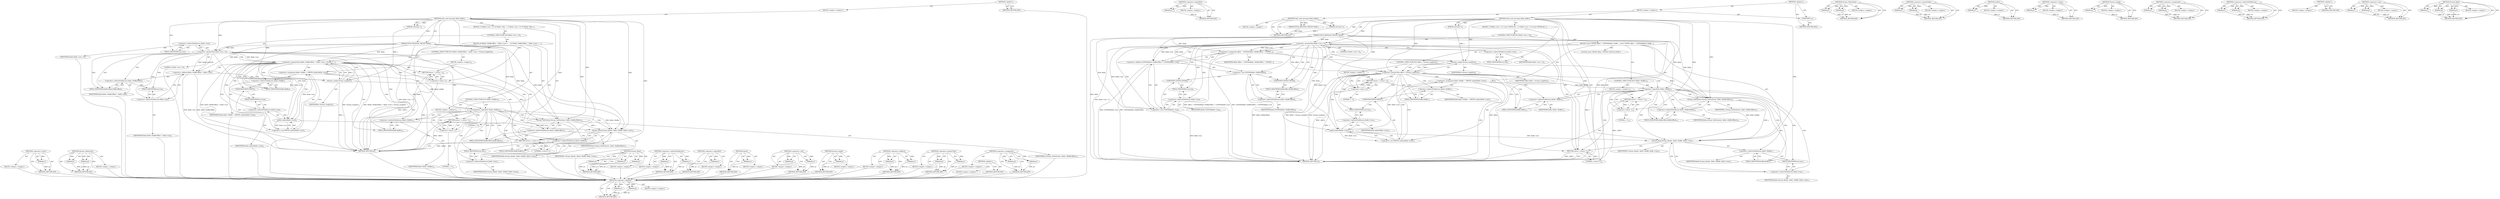 digraph "Stream_Read" {
vulnerable_108 [label=<(METHOD,&lt;operator&gt;.minus)>];
vulnerable_109 [label=<(PARAM,p1)>];
vulnerable_110 [label=<(BLOCK,&lt;empty&gt;,&lt;empty&gt;)>];
vulnerable_111 [label=<(METHOD_RETURN,ANY)>];
vulnerable_130 [label=<(METHOD,Stream_SetPosition)>];
vulnerable_131 [label=<(PARAM,p1)>];
vulnerable_132 [label=<(PARAM,p2)>];
vulnerable_133 [label=<(BLOCK,&lt;empty&gt;,&lt;empty&gt;)>];
vulnerable_134 [label=<(METHOD_RETURN,ANY)>];
vulnerable_6 [label=<(METHOD,&lt;global&gt;)<SUB>1</SUB>>];
vulnerable_7 [label=<(BLOCK,&lt;empty&gt;,&lt;empty&gt;)<SUB>1</SUB>>];
vulnerable_8 [label=<(METHOD,ntlm_read_message_fields_buffer)<SUB>1</SUB>>];
vulnerable_9 [label=<(PARAM,wStream* s)<SUB>1</SUB>>];
vulnerable_10 [label=<(PARAM,NTLM_MESSAGE_FIELDS* fields)<SUB>1</SUB>>];
vulnerable_11 [label=<(BLOCK,{
 	if (fields-&gt;Len &gt; 0)
 	{
		if ((fields-&gt;Buf...,{
 	if (fields-&gt;Len &gt; 0)
 	{
		if ((fields-&gt;Buf...)<SUB>2</SUB>>];
vulnerable_12 [label=<(CONTROL_STRUCTURE,IF,if (fields-&gt;Len &gt; 0))<SUB>3</SUB>>];
vulnerable_13 [label=<(&lt;operator&gt;.greaterThan,fields-&gt;Len &gt; 0)<SUB>3</SUB>>];
vulnerable_14 [label=<(&lt;operator&gt;.indirectFieldAccess,fields-&gt;Len)<SUB>3</SUB>>];
vulnerable_15 [label=<(IDENTIFIER,fields,fields-&gt;Len &gt; 0)<SUB>3</SUB>>];
vulnerable_16 [label=<(FIELD_IDENTIFIER,Len,Len)<SUB>3</SUB>>];
vulnerable_17 [label=<(LITERAL,0,fields-&gt;Len &gt; 0)<SUB>3</SUB>>];
vulnerable_18 [label=<(BLOCK,{
		if ((fields-&gt;BufferOffset + fields-&gt;Len) &gt; ...,{
		if ((fields-&gt;BufferOffset + fields-&gt;Len) &gt; ...)<SUB>4</SUB>>];
vulnerable_19 [label=<(CONTROL_STRUCTURE,IF,if ((fields-&gt;BufferOffset + fields-&gt;Len) &gt; Stream_Length(s)))<SUB>5</SUB>>];
vulnerable_20 [label=<(&lt;operator&gt;.greaterThan,(fields-&gt;BufferOffset + fields-&gt;Len) &gt; Stream_L...)<SUB>5</SUB>>];
vulnerable_21 [label=<(&lt;operator&gt;.addition,fields-&gt;BufferOffset + fields-&gt;Len)<SUB>5</SUB>>];
vulnerable_22 [label=<(&lt;operator&gt;.indirectFieldAccess,fields-&gt;BufferOffset)<SUB>5</SUB>>];
vulnerable_23 [label=<(IDENTIFIER,fields,fields-&gt;BufferOffset + fields-&gt;Len)<SUB>5</SUB>>];
vulnerable_24 [label=<(FIELD_IDENTIFIER,BufferOffset,BufferOffset)<SUB>5</SUB>>];
vulnerable_25 [label=<(&lt;operator&gt;.indirectFieldAccess,fields-&gt;Len)<SUB>5</SUB>>];
vulnerable_26 [label=<(IDENTIFIER,fields,fields-&gt;BufferOffset + fields-&gt;Len)<SUB>5</SUB>>];
vulnerable_27 [label=<(FIELD_IDENTIFIER,Len,Len)<SUB>5</SUB>>];
vulnerable_28 [label=<(Stream_Length,Stream_Length(s))<SUB>5</SUB>>];
vulnerable_29 [label=<(IDENTIFIER,s,Stream_Length(s))<SUB>5</SUB>>];
vulnerable_30 [label=<(BLOCK,&lt;empty&gt;,&lt;empty&gt;)<SUB>6</SUB>>];
vulnerable_31 [label=<(RETURN,return -1;,return -1;)<SUB>6</SUB>>];
vulnerable_32 [label=<(&lt;operator&gt;.minus,-1)<SUB>6</SUB>>];
vulnerable_33 [label=<(LITERAL,1,-1)<SUB>6</SUB>>];
vulnerable_34 [label=<(&lt;operator&gt;.assignment,fields-&gt;Buffer = (PBYTE) malloc(fields-&gt;Len))<SUB>8</SUB>>];
vulnerable_35 [label=<(&lt;operator&gt;.indirectFieldAccess,fields-&gt;Buffer)<SUB>8</SUB>>];
vulnerable_36 [label=<(IDENTIFIER,fields,fields-&gt;Buffer = (PBYTE) malloc(fields-&gt;Len))<SUB>8</SUB>>];
vulnerable_37 [label=<(FIELD_IDENTIFIER,Buffer,Buffer)<SUB>8</SUB>>];
vulnerable_38 [label=<(&lt;operator&gt;.cast,(PBYTE) malloc(fields-&gt;Len))<SUB>8</SUB>>];
vulnerable_39 [label=<(UNKNOWN,PBYTE,PBYTE)<SUB>8</SUB>>];
vulnerable_40 [label=<(malloc,malloc(fields-&gt;Len))<SUB>8</SUB>>];
vulnerable_41 [label=<(&lt;operator&gt;.indirectFieldAccess,fields-&gt;Len)<SUB>8</SUB>>];
vulnerable_42 [label=<(IDENTIFIER,fields,malloc(fields-&gt;Len))<SUB>8</SUB>>];
vulnerable_43 [label=<(FIELD_IDENTIFIER,Len,Len)<SUB>8</SUB>>];
vulnerable_44 [label=<(CONTROL_STRUCTURE,IF,if (!fields-&gt;Buffer))<SUB>10</SUB>>];
vulnerable_45 [label=<(&lt;operator&gt;.logicalNot,!fields-&gt;Buffer)<SUB>10</SUB>>];
vulnerable_46 [label=<(&lt;operator&gt;.indirectFieldAccess,fields-&gt;Buffer)<SUB>10</SUB>>];
vulnerable_47 [label=<(IDENTIFIER,fields,!fields-&gt;Buffer)<SUB>10</SUB>>];
vulnerable_48 [label=<(FIELD_IDENTIFIER,Buffer,Buffer)<SUB>10</SUB>>];
vulnerable_49 [label=<(BLOCK,&lt;empty&gt;,&lt;empty&gt;)<SUB>11</SUB>>];
vulnerable_50 [label=<(RETURN,return -1;,return -1;)<SUB>11</SUB>>];
vulnerable_51 [label=<(&lt;operator&gt;.minus,-1)<SUB>11</SUB>>];
vulnerable_52 [label=<(LITERAL,1,-1)<SUB>11</SUB>>];
vulnerable_53 [label=<(Stream_SetPosition,Stream_SetPosition(s, fields-&gt;BufferOffset))<SUB>13</SUB>>];
vulnerable_54 [label=<(IDENTIFIER,s,Stream_SetPosition(s, fields-&gt;BufferOffset))<SUB>13</SUB>>];
vulnerable_55 [label=<(&lt;operator&gt;.indirectFieldAccess,fields-&gt;BufferOffset)<SUB>13</SUB>>];
vulnerable_56 [label=<(IDENTIFIER,fields,Stream_SetPosition(s, fields-&gt;BufferOffset))<SUB>13</SUB>>];
vulnerable_57 [label=<(FIELD_IDENTIFIER,BufferOffset,BufferOffset)<SUB>13</SUB>>];
vulnerable_58 [label=<(Stream_Read,Stream_Read(s, fields-&gt;Buffer, fields-&gt;Len))<SUB>14</SUB>>];
vulnerable_59 [label=<(IDENTIFIER,s,Stream_Read(s, fields-&gt;Buffer, fields-&gt;Len))<SUB>14</SUB>>];
vulnerable_60 [label=<(&lt;operator&gt;.indirectFieldAccess,fields-&gt;Buffer)<SUB>14</SUB>>];
vulnerable_61 [label=<(IDENTIFIER,fields,Stream_Read(s, fields-&gt;Buffer, fields-&gt;Len))<SUB>14</SUB>>];
vulnerable_62 [label=<(FIELD_IDENTIFIER,Buffer,Buffer)<SUB>14</SUB>>];
vulnerable_63 [label=<(&lt;operator&gt;.indirectFieldAccess,fields-&gt;Len)<SUB>14</SUB>>];
vulnerable_64 [label=<(IDENTIFIER,fields,Stream_Read(s, fields-&gt;Buffer, fields-&gt;Len))<SUB>14</SUB>>];
vulnerable_65 [label=<(FIELD_IDENTIFIER,Len,Len)<SUB>14</SUB>>];
vulnerable_66 [label=<(RETURN,return 1;,return 1;)<SUB>17</SUB>>];
vulnerable_67 [label=<(LITERAL,1,return 1;)<SUB>17</SUB>>];
vulnerable_68 [label=<(METHOD_RETURN,int)<SUB>1</SUB>>];
vulnerable_70 [label=<(METHOD_RETURN,ANY)<SUB>1</SUB>>];
vulnerable_135 [label=<(METHOD,Stream_Read)>];
vulnerable_136 [label=<(PARAM,p1)>];
vulnerable_137 [label=<(PARAM,p2)>];
vulnerable_138 [label=<(PARAM,p3)>];
vulnerable_139 [label=<(BLOCK,&lt;empty&gt;,&lt;empty&gt;)>];
vulnerable_140 [label=<(METHOD_RETURN,ANY)>];
vulnerable_94 [label=<(METHOD,&lt;operator&gt;.indirectFieldAccess)>];
vulnerable_95 [label=<(PARAM,p1)>];
vulnerable_96 [label=<(PARAM,p2)>];
vulnerable_97 [label=<(BLOCK,&lt;empty&gt;,&lt;empty&gt;)>];
vulnerable_98 [label=<(METHOD_RETURN,ANY)>];
vulnerable_126 [label=<(METHOD,&lt;operator&gt;.logicalNot)>];
vulnerable_127 [label=<(PARAM,p1)>];
vulnerable_128 [label=<(BLOCK,&lt;empty&gt;,&lt;empty&gt;)>];
vulnerable_129 [label=<(METHOD_RETURN,ANY)>];
vulnerable_122 [label=<(METHOD,malloc)>];
vulnerable_123 [label=<(PARAM,p1)>];
vulnerable_124 [label=<(BLOCK,&lt;empty&gt;,&lt;empty&gt;)>];
vulnerable_125 [label=<(METHOD_RETURN,ANY)>];
vulnerable_117 [label=<(METHOD,&lt;operator&gt;.cast)>];
vulnerable_118 [label=<(PARAM,p1)>];
vulnerable_119 [label=<(PARAM,p2)>];
vulnerable_120 [label=<(BLOCK,&lt;empty&gt;,&lt;empty&gt;)>];
vulnerable_121 [label=<(METHOD_RETURN,ANY)>];
vulnerable_104 [label=<(METHOD,Stream_Length)>];
vulnerable_105 [label=<(PARAM,p1)>];
vulnerable_106 [label=<(BLOCK,&lt;empty&gt;,&lt;empty&gt;)>];
vulnerable_107 [label=<(METHOD_RETURN,ANY)>];
vulnerable_99 [label=<(METHOD,&lt;operator&gt;.addition)>];
vulnerable_100 [label=<(PARAM,p1)>];
vulnerable_101 [label=<(PARAM,p2)>];
vulnerable_102 [label=<(BLOCK,&lt;empty&gt;,&lt;empty&gt;)>];
vulnerable_103 [label=<(METHOD_RETURN,ANY)>];
vulnerable_89 [label=<(METHOD,&lt;operator&gt;.greaterThan)>];
vulnerable_90 [label=<(PARAM,p1)>];
vulnerable_91 [label=<(PARAM,p2)>];
vulnerable_92 [label=<(BLOCK,&lt;empty&gt;,&lt;empty&gt;)>];
vulnerable_93 [label=<(METHOD_RETURN,ANY)>];
vulnerable_83 [label=<(METHOD,&lt;global&gt;)<SUB>1</SUB>>];
vulnerable_84 [label=<(BLOCK,&lt;empty&gt;,&lt;empty&gt;)>];
vulnerable_85 [label=<(METHOD_RETURN,ANY)>];
vulnerable_112 [label=<(METHOD,&lt;operator&gt;.assignment)>];
vulnerable_113 [label=<(PARAM,p1)>];
vulnerable_114 [label=<(PARAM,p2)>];
vulnerable_115 [label=<(BLOCK,&lt;empty&gt;,&lt;empty&gt;)>];
vulnerable_116 [label=<(METHOD_RETURN,ANY)>];
fixed_121 [label=<(METHOD,&lt;operator&gt;.addition)>];
fixed_122 [label=<(PARAM,p1)>];
fixed_123 [label=<(PARAM,p2)>];
fixed_124 [label=<(BLOCK,&lt;empty&gt;,&lt;empty&gt;)>];
fixed_125 [label=<(METHOD_RETURN,ANY)>];
fixed_143 [label=<(METHOD,&lt;operator&gt;.logicalNot)>];
fixed_144 [label=<(PARAM,p1)>];
fixed_145 [label=<(BLOCK,&lt;empty&gt;,&lt;empty&gt;)>];
fixed_146 [label=<(METHOD_RETURN,ANY)>];
fixed_6 [label=<(METHOD,&lt;global&gt;)<SUB>1</SUB>>];
fixed_7 [label=<(BLOCK,&lt;empty&gt;,&lt;empty&gt;)<SUB>1</SUB>>];
fixed_8 [label=<(METHOD,ntlm_read_message_fields_buffer)<SUB>1</SUB>>];
fixed_9 [label=<(PARAM,wStream* s)<SUB>1</SUB>>];
fixed_10 [label=<(PARAM,NTLM_MESSAGE_FIELDS* fields)<SUB>1</SUB>>];
fixed_11 [label=<(BLOCK,&lt;empty&gt;,&lt;empty&gt;)>];
fixed_12 [label=<(METHOD_RETURN,int)<SUB>1</SUB>>];
fixed_14 [label=<(UNKNOWN,),))<SUB>1</SUB>>];
fixed_15 [label=<(METHOD,ntlm_read_message_fields_buffer)<SUB>2</SUB>>];
fixed_16 [label=<(PARAM,wStream* s)<SUB>2</SUB>>];
fixed_17 [label=<(PARAM,NTLM_MESSAGE_FIELDS* fields)<SUB>2</SUB>>];
fixed_18 [label=<(BLOCK,{
 	if (fields-&gt;Len &gt; 0)
 	{
		const UINT64 off...,{
 	if (fields-&gt;Len &gt; 0)
 	{
		const UINT64 off...)<SUB>3</SUB>>];
fixed_19 [label=<(CONTROL_STRUCTURE,IF,if (fields-&gt;Len &gt; 0))<SUB>4</SUB>>];
fixed_20 [label=<(&lt;operator&gt;.greaterThan,fields-&gt;Len &gt; 0)<SUB>4</SUB>>];
fixed_21 [label=<(&lt;operator&gt;.indirectFieldAccess,fields-&gt;Len)<SUB>4</SUB>>];
fixed_22 [label=<(IDENTIFIER,fields,fields-&gt;Len &gt; 0)<SUB>4</SUB>>];
fixed_23 [label=<(FIELD_IDENTIFIER,Len,Len)<SUB>4</SUB>>];
fixed_24 [label=<(LITERAL,0,fields-&gt;Len &gt; 0)<SUB>4</SUB>>];
fixed_25 [label=<(BLOCK,{
		const UINT64 offset = (UINT64)fields-&gt;Buffe...,{
		const UINT64 offset = (UINT64)fields-&gt;Buffe...)<SUB>5</SUB>>];
fixed_26 [label="<(LOCAL,const UINT64 offset: UINT64)<SUB>6</SUB>>"];
fixed_27 [label=<(&lt;operator&gt;.assignment,offset = (UINT64)fields-&gt;BufferOffset + (UINT64...)<SUB>6</SUB>>];
fixed_28 [label=<(IDENTIFIER,offset,offset = (UINT64)fields-&gt;BufferOffset + (UINT64...)<SUB>6</SUB>>];
fixed_29 [label=<(&lt;operator&gt;.addition,(UINT64)fields-&gt;BufferOffset + (UINT64)fields-&gt;Len)<SUB>6</SUB>>];
fixed_30 [label=<(&lt;operator&gt;.cast,(UINT64)fields-&gt;BufferOffset)<SUB>6</SUB>>];
fixed_31 [label=<(UNKNOWN,UINT64,UINT64)<SUB>6</SUB>>];
fixed_32 [label=<(&lt;operator&gt;.indirectFieldAccess,fields-&gt;BufferOffset)<SUB>6</SUB>>];
fixed_33 [label=<(IDENTIFIER,fields,(UINT64)fields-&gt;BufferOffset)<SUB>6</SUB>>];
fixed_34 [label=<(FIELD_IDENTIFIER,BufferOffset,BufferOffset)<SUB>6</SUB>>];
fixed_35 [label=<(&lt;operator&gt;.cast,(UINT64)fields-&gt;Len)<SUB>6</SUB>>];
fixed_36 [label=<(UNKNOWN,UINT64,UINT64)<SUB>6</SUB>>];
fixed_37 [label=<(&lt;operator&gt;.indirectFieldAccess,fields-&gt;Len)<SUB>6</SUB>>];
fixed_38 [label=<(IDENTIFIER,fields,(UINT64)fields-&gt;Len)<SUB>6</SUB>>];
fixed_39 [label=<(FIELD_IDENTIFIER,Len,Len)<SUB>6</SUB>>];
fixed_40 [label=<(CONTROL_STRUCTURE,IF,if (offset &gt; Stream_Length(s)))<SUB>8</SUB>>];
fixed_41 [label=<(&lt;operator&gt;.greaterThan,offset &gt; Stream_Length(s))<SUB>8</SUB>>];
fixed_42 [label=<(IDENTIFIER,offset,offset &gt; Stream_Length(s))<SUB>8</SUB>>];
fixed_43 [label=<(Stream_Length,Stream_Length(s))<SUB>8</SUB>>];
fixed_44 [label=<(IDENTIFIER,s,Stream_Length(s))<SUB>8</SUB>>];
fixed_45 [label=<(BLOCK,&lt;empty&gt;,&lt;empty&gt;)<SUB>9</SUB>>];
fixed_46 [label=<(RETURN,return -1;,return -1;)<SUB>9</SUB>>];
fixed_47 [label=<(&lt;operator&gt;.minus,-1)<SUB>9</SUB>>];
fixed_48 [label=<(LITERAL,1,-1)<SUB>9</SUB>>];
fixed_49 [label=<(&lt;operator&gt;.assignment,fields-&gt;Buffer = (PBYTE) malloc(fields-&gt;Len))<SUB>11</SUB>>];
fixed_50 [label=<(&lt;operator&gt;.indirectFieldAccess,fields-&gt;Buffer)<SUB>11</SUB>>];
fixed_51 [label=<(IDENTIFIER,fields,fields-&gt;Buffer = (PBYTE) malloc(fields-&gt;Len))<SUB>11</SUB>>];
fixed_52 [label=<(FIELD_IDENTIFIER,Buffer,Buffer)<SUB>11</SUB>>];
fixed_53 [label=<(&lt;operator&gt;.cast,(PBYTE) malloc(fields-&gt;Len))<SUB>11</SUB>>];
fixed_54 [label=<(UNKNOWN,PBYTE,PBYTE)<SUB>11</SUB>>];
fixed_55 [label=<(malloc,malloc(fields-&gt;Len))<SUB>11</SUB>>];
fixed_56 [label=<(&lt;operator&gt;.indirectFieldAccess,fields-&gt;Len)<SUB>11</SUB>>];
fixed_57 [label=<(IDENTIFIER,fields,malloc(fields-&gt;Len))<SUB>11</SUB>>];
fixed_58 [label=<(FIELD_IDENTIFIER,Len,Len)<SUB>11</SUB>>];
fixed_59 [label=<(CONTROL_STRUCTURE,IF,if (!fields-&gt;Buffer))<SUB>13</SUB>>];
fixed_60 [label=<(&lt;operator&gt;.logicalNot,!fields-&gt;Buffer)<SUB>13</SUB>>];
fixed_61 [label=<(&lt;operator&gt;.indirectFieldAccess,fields-&gt;Buffer)<SUB>13</SUB>>];
fixed_62 [label=<(IDENTIFIER,fields,!fields-&gt;Buffer)<SUB>13</SUB>>];
fixed_63 [label=<(FIELD_IDENTIFIER,Buffer,Buffer)<SUB>13</SUB>>];
fixed_64 [label=<(BLOCK,&lt;empty&gt;,&lt;empty&gt;)<SUB>14</SUB>>];
fixed_65 [label=<(RETURN,return -1;,return -1;)<SUB>14</SUB>>];
fixed_66 [label=<(&lt;operator&gt;.minus,-1)<SUB>14</SUB>>];
fixed_67 [label=<(LITERAL,1,-1)<SUB>14</SUB>>];
fixed_68 [label=<(Stream_SetPosition,Stream_SetPosition(s, fields-&gt;BufferOffset))<SUB>16</SUB>>];
fixed_69 [label=<(IDENTIFIER,s,Stream_SetPosition(s, fields-&gt;BufferOffset))<SUB>16</SUB>>];
fixed_70 [label=<(&lt;operator&gt;.indirectFieldAccess,fields-&gt;BufferOffset)<SUB>16</SUB>>];
fixed_71 [label=<(IDENTIFIER,fields,Stream_SetPosition(s, fields-&gt;BufferOffset))<SUB>16</SUB>>];
fixed_72 [label=<(FIELD_IDENTIFIER,BufferOffset,BufferOffset)<SUB>16</SUB>>];
fixed_73 [label=<(Stream_Read,Stream_Read(s, fields-&gt;Buffer, fields-&gt;Len))<SUB>17</SUB>>];
fixed_74 [label=<(IDENTIFIER,s,Stream_Read(s, fields-&gt;Buffer, fields-&gt;Len))<SUB>17</SUB>>];
fixed_75 [label=<(&lt;operator&gt;.indirectFieldAccess,fields-&gt;Buffer)<SUB>17</SUB>>];
fixed_76 [label=<(IDENTIFIER,fields,Stream_Read(s, fields-&gt;Buffer, fields-&gt;Len))<SUB>17</SUB>>];
fixed_77 [label=<(FIELD_IDENTIFIER,Buffer,Buffer)<SUB>17</SUB>>];
fixed_78 [label=<(&lt;operator&gt;.indirectFieldAccess,fields-&gt;Len)<SUB>17</SUB>>];
fixed_79 [label=<(IDENTIFIER,fields,Stream_Read(s, fields-&gt;Buffer, fields-&gt;Len))<SUB>17</SUB>>];
fixed_80 [label=<(FIELD_IDENTIFIER,Len,Len)<SUB>17</SUB>>];
fixed_81 [label=<(RETURN,return 1;,return 1;)<SUB>20</SUB>>];
fixed_82 [label=<(LITERAL,1,return 1;)<SUB>20</SUB>>];
fixed_83 [label=<(METHOD_RETURN,int)<SUB>2</SUB>>];
fixed_85 [label=<(METHOD_RETURN,ANY)<SUB>1</SUB>>];
fixed_147 [label=<(METHOD,Stream_SetPosition)>];
fixed_148 [label=<(PARAM,p1)>];
fixed_149 [label=<(PARAM,p2)>];
fixed_150 [label=<(BLOCK,&lt;empty&gt;,&lt;empty&gt;)>];
fixed_151 [label=<(METHOD_RETURN,ANY)>];
fixed_106 [label=<(METHOD,&lt;operator&gt;.greaterThan)>];
fixed_107 [label=<(PARAM,p1)>];
fixed_108 [label=<(PARAM,p2)>];
fixed_109 [label=<(BLOCK,&lt;empty&gt;,&lt;empty&gt;)>];
fixed_110 [label=<(METHOD_RETURN,ANY)>];
fixed_139 [label=<(METHOD,malloc)>];
fixed_140 [label=<(PARAM,p1)>];
fixed_141 [label=<(BLOCK,&lt;empty&gt;,&lt;empty&gt;)>];
fixed_142 [label=<(METHOD_RETURN,ANY)>];
fixed_135 [label=<(METHOD,&lt;operator&gt;.minus)>];
fixed_136 [label=<(PARAM,p1)>];
fixed_137 [label=<(BLOCK,&lt;empty&gt;,&lt;empty&gt;)>];
fixed_138 [label=<(METHOD_RETURN,ANY)>];
fixed_131 [label=<(METHOD,Stream_Length)>];
fixed_132 [label=<(PARAM,p1)>];
fixed_133 [label=<(BLOCK,&lt;empty&gt;,&lt;empty&gt;)>];
fixed_134 [label=<(METHOD_RETURN,ANY)>];
fixed_116 [label=<(METHOD,&lt;operator&gt;.assignment)>];
fixed_117 [label=<(PARAM,p1)>];
fixed_118 [label=<(PARAM,p2)>];
fixed_119 [label=<(BLOCK,&lt;empty&gt;,&lt;empty&gt;)>];
fixed_120 [label=<(METHOD_RETURN,ANY)>];
fixed_111 [label=<(METHOD,&lt;operator&gt;.indirectFieldAccess)>];
fixed_112 [label=<(PARAM,p1)>];
fixed_113 [label=<(PARAM,p2)>];
fixed_114 [label=<(BLOCK,&lt;empty&gt;,&lt;empty&gt;)>];
fixed_115 [label=<(METHOD_RETURN,ANY)>];
fixed_100 [label=<(METHOD,&lt;global&gt;)<SUB>1</SUB>>];
fixed_101 [label=<(BLOCK,&lt;empty&gt;,&lt;empty&gt;)>];
fixed_102 [label=<(METHOD_RETURN,ANY)>];
fixed_126 [label=<(METHOD,&lt;operator&gt;.cast)>];
fixed_127 [label=<(PARAM,p1)>];
fixed_128 [label=<(PARAM,p2)>];
fixed_129 [label=<(BLOCK,&lt;empty&gt;,&lt;empty&gt;)>];
fixed_130 [label=<(METHOD_RETURN,ANY)>];
fixed_152 [label=<(METHOD,Stream_Read)>];
fixed_153 [label=<(PARAM,p1)>];
fixed_154 [label=<(PARAM,p2)>];
fixed_155 [label=<(PARAM,p3)>];
fixed_156 [label=<(BLOCK,&lt;empty&gt;,&lt;empty&gt;)>];
fixed_157 [label=<(METHOD_RETURN,ANY)>];
vulnerable_108 -> vulnerable_109  [key=0, label="AST: "];
vulnerable_108 -> vulnerable_109  [key=1, label="DDG: "];
vulnerable_108 -> vulnerable_110  [key=0, label="AST: "];
vulnerable_108 -> vulnerable_111  [key=0, label="AST: "];
vulnerable_108 -> vulnerable_111  [key=1, label="CFG: "];
vulnerable_109 -> vulnerable_111  [key=0, label="DDG: p1"];
vulnerable_110 -> fixed_121  [key=0];
vulnerable_111 -> fixed_121  [key=0];
vulnerable_130 -> vulnerable_131  [key=0, label="AST: "];
vulnerable_130 -> vulnerable_131  [key=1, label="DDG: "];
vulnerable_130 -> vulnerable_133  [key=0, label="AST: "];
vulnerable_130 -> vulnerable_132  [key=0, label="AST: "];
vulnerable_130 -> vulnerable_132  [key=1, label="DDG: "];
vulnerable_130 -> vulnerable_134  [key=0, label="AST: "];
vulnerable_130 -> vulnerable_134  [key=1, label="CFG: "];
vulnerable_131 -> vulnerable_134  [key=0, label="DDG: p1"];
vulnerable_132 -> vulnerable_134  [key=0, label="DDG: p2"];
vulnerable_133 -> fixed_121  [key=0];
vulnerable_134 -> fixed_121  [key=0];
vulnerable_6 -> vulnerable_7  [key=0, label="AST: "];
vulnerable_6 -> vulnerable_70  [key=0, label="AST: "];
vulnerable_6 -> vulnerable_70  [key=1, label="CFG: "];
vulnerable_7 -> vulnerable_8  [key=0, label="AST: "];
vulnerable_8 -> vulnerable_9  [key=0, label="AST: "];
vulnerable_8 -> vulnerable_9  [key=1, label="DDG: "];
vulnerable_8 -> vulnerable_10  [key=0, label="AST: "];
vulnerable_8 -> vulnerable_10  [key=1, label="DDG: "];
vulnerable_8 -> vulnerable_11  [key=0, label="AST: "];
vulnerable_8 -> vulnerable_68  [key=0, label="AST: "];
vulnerable_8 -> vulnerable_16  [key=0, label="CFG: "];
vulnerable_8 -> vulnerable_66  [key=0, label="DDG: "];
vulnerable_8 -> vulnerable_67  [key=0, label="DDG: "];
vulnerable_8 -> vulnerable_13  [key=0, label="DDG: "];
vulnerable_8 -> vulnerable_53  [key=0, label="DDG: "];
vulnerable_8 -> vulnerable_58  [key=0, label="DDG: "];
vulnerable_8 -> vulnerable_28  [key=0, label="DDG: "];
vulnerable_8 -> vulnerable_32  [key=0, label="DDG: "];
vulnerable_8 -> vulnerable_51  [key=0, label="DDG: "];
vulnerable_9 -> vulnerable_28  [key=0, label="DDG: s"];
vulnerable_10 -> vulnerable_68  [key=0, label="DDG: fields"];
vulnerable_10 -> vulnerable_13  [key=0, label="DDG: fields"];
vulnerable_10 -> vulnerable_53  [key=0, label="DDG: fields"];
vulnerable_10 -> vulnerable_58  [key=0, label="DDG: fields"];
vulnerable_10 -> vulnerable_20  [key=0, label="DDG: fields"];
vulnerable_10 -> vulnerable_45  [key=0, label="DDG: fields"];
vulnerable_10 -> vulnerable_21  [key=0, label="DDG: fields"];
vulnerable_10 -> vulnerable_40  [key=0, label="DDG: fields"];
vulnerable_11 -> vulnerable_12  [key=0, label="AST: "];
vulnerable_11 -> vulnerable_66  [key=0, label="AST: "];
vulnerable_12 -> vulnerable_13  [key=0, label="AST: "];
vulnerable_12 -> vulnerable_18  [key=0, label="AST: "];
vulnerable_13 -> vulnerable_14  [key=0, label="AST: "];
vulnerable_13 -> vulnerable_17  [key=0, label="AST: "];
vulnerable_13 -> vulnerable_24  [key=0, label="CFG: "];
vulnerable_13 -> vulnerable_24  [key=1, label="CDG: "];
vulnerable_13 -> vulnerable_66  [key=0, label="CFG: "];
vulnerable_13 -> vulnerable_66  [key=1, label="CDG: "];
vulnerable_13 -> vulnerable_68  [key=0, label="DDG: fields-&gt;Len &gt; 0"];
vulnerable_13 -> vulnerable_20  [key=0, label="DDG: fields-&gt;Len"];
vulnerable_13 -> vulnerable_20  [key=1, label="CDG: "];
vulnerable_13 -> vulnerable_21  [key=0, label="DDG: fields-&gt;Len"];
vulnerable_13 -> vulnerable_21  [key=1, label="CDG: "];
vulnerable_13 -> vulnerable_40  [key=0, label="DDG: fields-&gt;Len"];
vulnerable_13 -> vulnerable_28  [key=0, label="CDG: "];
vulnerable_13 -> vulnerable_25  [key=0, label="CDG: "];
vulnerable_13 -> vulnerable_22  [key=0, label="CDG: "];
vulnerable_13 -> vulnerable_27  [key=0, label="CDG: "];
vulnerable_14 -> vulnerable_15  [key=0, label="AST: "];
vulnerable_14 -> vulnerable_16  [key=0, label="AST: "];
vulnerable_14 -> vulnerable_13  [key=0, label="CFG: "];
vulnerable_15 -> fixed_121  [key=0];
vulnerable_16 -> vulnerable_14  [key=0, label="CFG: "];
vulnerable_17 -> fixed_121  [key=0];
vulnerable_18 -> vulnerable_19  [key=0, label="AST: "];
vulnerable_18 -> vulnerable_34  [key=0, label="AST: "];
vulnerable_18 -> vulnerable_44  [key=0, label="AST: "];
vulnerable_18 -> vulnerable_53  [key=0, label="AST: "];
vulnerable_18 -> vulnerable_58  [key=0, label="AST: "];
vulnerable_19 -> vulnerable_20  [key=0, label="AST: "];
vulnerable_19 -> vulnerable_30  [key=0, label="AST: "];
vulnerable_20 -> vulnerable_21  [key=0, label="AST: "];
vulnerable_20 -> vulnerable_28  [key=0, label="AST: "];
vulnerable_20 -> vulnerable_32  [key=0, label="CFG: "];
vulnerable_20 -> vulnerable_32  [key=1, label="CDG: "];
vulnerable_20 -> vulnerable_37  [key=0, label="CFG: "];
vulnerable_20 -> vulnerable_37  [key=1, label="CDG: "];
vulnerable_20 -> vulnerable_68  [key=0, label="DDG: fields-&gt;BufferOffset + fields-&gt;Len"];
vulnerable_20 -> vulnerable_68  [key=1, label="DDG: Stream_Length(s)"];
vulnerable_20 -> vulnerable_68  [key=2, label="DDG: (fields-&gt;BufferOffset + fields-&gt;Len) &gt; Stream_Length(s)"];
vulnerable_20 -> vulnerable_34  [key=0, label="CDG: "];
vulnerable_20 -> vulnerable_48  [key=0, label="CDG: "];
vulnerable_20 -> vulnerable_46  [key=0, label="CDG: "];
vulnerable_20 -> vulnerable_38  [key=0, label="CDG: "];
vulnerable_20 -> vulnerable_41  [key=0, label="CDG: "];
vulnerable_20 -> vulnerable_45  [key=0, label="CDG: "];
vulnerable_20 -> vulnerable_40  [key=0, label="CDG: "];
vulnerable_20 -> vulnerable_35  [key=0, label="CDG: "];
vulnerable_20 -> vulnerable_39  [key=0, label="CDG: "];
vulnerable_20 -> vulnerable_31  [key=0, label="CDG: "];
vulnerable_20 -> vulnerable_43  [key=0, label="CDG: "];
vulnerable_21 -> vulnerable_22  [key=0, label="AST: "];
vulnerable_21 -> vulnerable_25  [key=0, label="AST: "];
vulnerable_21 -> vulnerable_28  [key=0, label="CFG: "];
vulnerable_21 -> vulnerable_68  [key=0, label="DDG: fields-&gt;BufferOffset"];
vulnerable_21 -> vulnerable_68  [key=1, label="DDG: fields-&gt;Len"];
vulnerable_22 -> vulnerable_23  [key=0, label="AST: "];
vulnerable_22 -> vulnerable_24  [key=0, label="AST: "];
vulnerable_22 -> vulnerable_27  [key=0, label="CFG: "];
vulnerable_23 -> fixed_121  [key=0];
vulnerable_24 -> vulnerable_22  [key=0, label="CFG: "];
vulnerable_25 -> vulnerable_26  [key=0, label="AST: "];
vulnerable_25 -> vulnerable_27  [key=0, label="AST: "];
vulnerable_25 -> vulnerable_21  [key=0, label="CFG: "];
vulnerable_26 -> fixed_121  [key=0];
vulnerable_27 -> vulnerable_25  [key=0, label="CFG: "];
vulnerable_28 -> vulnerable_29  [key=0, label="AST: "];
vulnerable_28 -> vulnerable_20  [key=0, label="CFG: "];
vulnerable_28 -> vulnerable_20  [key=1, label="DDG: s"];
vulnerable_28 -> vulnerable_68  [key=0, label="DDG: s"];
vulnerable_28 -> vulnerable_53  [key=0, label="DDG: s"];
vulnerable_29 -> fixed_121  [key=0];
vulnerable_30 -> vulnerable_31  [key=0, label="AST: "];
vulnerable_31 -> vulnerable_32  [key=0, label="AST: "];
vulnerable_31 -> vulnerable_68  [key=0, label="CFG: "];
vulnerable_31 -> vulnerable_68  [key=1, label="DDG: &lt;RET&gt;"];
vulnerable_32 -> vulnerable_33  [key=0, label="AST: "];
vulnerable_32 -> vulnerable_31  [key=0, label="CFG: "];
vulnerable_32 -> vulnerable_31  [key=1, label="DDG: -1"];
vulnerable_32 -> vulnerable_68  [key=0, label="DDG: -1"];
vulnerable_33 -> fixed_121  [key=0];
vulnerable_34 -> vulnerable_35  [key=0, label="AST: "];
vulnerable_34 -> vulnerable_38  [key=0, label="AST: "];
vulnerable_34 -> vulnerable_48  [key=0, label="CFG: "];
vulnerable_34 -> vulnerable_45  [key=0, label="DDG: fields-&gt;Buffer"];
vulnerable_35 -> vulnerable_36  [key=0, label="AST: "];
vulnerable_35 -> vulnerable_37  [key=0, label="AST: "];
vulnerable_35 -> vulnerable_39  [key=0, label="CFG: "];
vulnerable_36 -> fixed_121  [key=0];
vulnerable_37 -> vulnerable_35  [key=0, label="CFG: "];
vulnerable_38 -> vulnerable_39  [key=0, label="AST: "];
vulnerable_38 -> vulnerable_40  [key=0, label="AST: "];
vulnerable_38 -> vulnerable_34  [key=0, label="CFG: "];
vulnerable_39 -> vulnerable_43  [key=0, label="CFG: "];
vulnerable_40 -> vulnerable_41  [key=0, label="AST: "];
vulnerable_40 -> vulnerable_38  [key=0, label="CFG: "];
vulnerable_40 -> vulnerable_38  [key=1, label="DDG: fields-&gt;Len"];
vulnerable_40 -> vulnerable_34  [key=0, label="DDG: fields-&gt;Len"];
vulnerable_40 -> vulnerable_58  [key=0, label="DDG: fields-&gt;Len"];
vulnerable_41 -> vulnerable_42  [key=0, label="AST: "];
vulnerable_41 -> vulnerable_43  [key=0, label="AST: "];
vulnerable_41 -> vulnerable_40  [key=0, label="CFG: "];
vulnerable_42 -> fixed_121  [key=0];
vulnerable_43 -> vulnerable_41  [key=0, label="CFG: "];
vulnerable_44 -> vulnerable_45  [key=0, label="AST: "];
vulnerable_44 -> vulnerable_49  [key=0, label="AST: "];
vulnerable_45 -> vulnerable_46  [key=0, label="AST: "];
vulnerable_45 -> vulnerable_51  [key=0, label="CFG: "];
vulnerable_45 -> vulnerable_51  [key=1, label="CDG: "];
vulnerable_45 -> vulnerable_57  [key=0, label="CFG: "];
vulnerable_45 -> vulnerable_57  [key=1, label="CDG: "];
vulnerable_45 -> vulnerable_58  [key=0, label="DDG: fields-&gt;Buffer"];
vulnerable_45 -> vulnerable_58  [key=1, label="CDG: "];
vulnerable_45 -> vulnerable_60  [key=0, label="CDG: "];
vulnerable_45 -> vulnerable_66  [key=0, label="CDG: "];
vulnerable_45 -> vulnerable_53  [key=0, label="CDG: "];
vulnerable_45 -> vulnerable_63  [key=0, label="CDG: "];
vulnerable_45 -> vulnerable_65  [key=0, label="CDG: "];
vulnerable_45 -> vulnerable_50  [key=0, label="CDG: "];
vulnerable_45 -> vulnerable_55  [key=0, label="CDG: "];
vulnerable_45 -> vulnerable_62  [key=0, label="CDG: "];
vulnerable_46 -> vulnerable_47  [key=0, label="AST: "];
vulnerable_46 -> vulnerable_48  [key=0, label="AST: "];
vulnerable_46 -> vulnerable_45  [key=0, label="CFG: "];
vulnerable_47 -> fixed_121  [key=0];
vulnerable_48 -> vulnerable_46  [key=0, label="CFG: "];
vulnerable_49 -> vulnerable_50  [key=0, label="AST: "];
vulnerable_50 -> vulnerable_51  [key=0, label="AST: "];
vulnerable_50 -> vulnerable_68  [key=0, label="CFG: "];
vulnerable_50 -> vulnerable_68  [key=1, label="DDG: &lt;RET&gt;"];
vulnerable_51 -> vulnerable_52  [key=0, label="AST: "];
vulnerable_51 -> vulnerable_50  [key=0, label="CFG: "];
vulnerable_51 -> vulnerable_50  [key=1, label="DDG: -1"];
vulnerable_52 -> fixed_121  [key=0];
vulnerable_53 -> vulnerable_54  [key=0, label="AST: "];
vulnerable_53 -> vulnerable_55  [key=0, label="AST: "];
vulnerable_53 -> vulnerable_62  [key=0, label="CFG: "];
vulnerable_53 -> vulnerable_58  [key=0, label="DDG: s"];
vulnerable_54 -> fixed_121  [key=0];
vulnerable_55 -> vulnerable_56  [key=0, label="AST: "];
vulnerable_55 -> vulnerable_57  [key=0, label="AST: "];
vulnerable_55 -> vulnerable_53  [key=0, label="CFG: "];
vulnerable_56 -> fixed_121  [key=0];
vulnerable_57 -> vulnerable_55  [key=0, label="CFG: "];
vulnerable_58 -> vulnerable_59  [key=0, label="AST: "];
vulnerable_58 -> vulnerable_60  [key=0, label="AST: "];
vulnerable_58 -> vulnerable_63  [key=0, label="AST: "];
vulnerable_58 -> vulnerable_66  [key=0, label="CFG: "];
vulnerable_59 -> fixed_121  [key=0];
vulnerable_60 -> vulnerable_61  [key=0, label="AST: "];
vulnerable_60 -> vulnerable_62  [key=0, label="AST: "];
vulnerable_60 -> vulnerable_65  [key=0, label="CFG: "];
vulnerable_61 -> fixed_121  [key=0];
vulnerable_62 -> vulnerable_60  [key=0, label="CFG: "];
vulnerable_63 -> vulnerable_64  [key=0, label="AST: "];
vulnerable_63 -> vulnerable_65  [key=0, label="AST: "];
vulnerable_63 -> vulnerable_58  [key=0, label="CFG: "];
vulnerable_64 -> fixed_121  [key=0];
vulnerable_65 -> vulnerable_63  [key=0, label="CFG: "];
vulnerable_66 -> vulnerable_67  [key=0, label="AST: "];
vulnerable_66 -> vulnerable_68  [key=0, label="CFG: "];
vulnerable_66 -> vulnerable_68  [key=1, label="DDG: &lt;RET&gt;"];
vulnerable_67 -> vulnerable_66  [key=0, label="DDG: 1"];
vulnerable_68 -> fixed_121  [key=0];
vulnerable_70 -> fixed_121  [key=0];
vulnerable_135 -> vulnerable_136  [key=0, label="AST: "];
vulnerable_135 -> vulnerable_136  [key=1, label="DDG: "];
vulnerable_135 -> vulnerable_139  [key=0, label="AST: "];
vulnerable_135 -> vulnerable_137  [key=0, label="AST: "];
vulnerable_135 -> vulnerable_137  [key=1, label="DDG: "];
vulnerable_135 -> vulnerable_140  [key=0, label="AST: "];
vulnerable_135 -> vulnerable_140  [key=1, label="CFG: "];
vulnerable_135 -> vulnerable_138  [key=0, label="AST: "];
vulnerable_135 -> vulnerable_138  [key=1, label="DDG: "];
vulnerable_136 -> vulnerable_140  [key=0, label="DDG: p1"];
vulnerable_137 -> vulnerable_140  [key=0, label="DDG: p2"];
vulnerable_138 -> vulnerable_140  [key=0, label="DDG: p3"];
vulnerable_139 -> fixed_121  [key=0];
vulnerable_140 -> fixed_121  [key=0];
vulnerable_94 -> vulnerable_95  [key=0, label="AST: "];
vulnerable_94 -> vulnerable_95  [key=1, label="DDG: "];
vulnerable_94 -> vulnerable_97  [key=0, label="AST: "];
vulnerable_94 -> vulnerable_96  [key=0, label="AST: "];
vulnerable_94 -> vulnerable_96  [key=1, label="DDG: "];
vulnerable_94 -> vulnerable_98  [key=0, label="AST: "];
vulnerable_94 -> vulnerable_98  [key=1, label="CFG: "];
vulnerable_95 -> vulnerable_98  [key=0, label="DDG: p1"];
vulnerable_96 -> vulnerable_98  [key=0, label="DDG: p2"];
vulnerable_97 -> fixed_121  [key=0];
vulnerable_98 -> fixed_121  [key=0];
vulnerable_126 -> vulnerable_127  [key=0, label="AST: "];
vulnerable_126 -> vulnerable_127  [key=1, label="DDG: "];
vulnerable_126 -> vulnerable_128  [key=0, label="AST: "];
vulnerable_126 -> vulnerable_129  [key=0, label="AST: "];
vulnerable_126 -> vulnerable_129  [key=1, label="CFG: "];
vulnerable_127 -> vulnerable_129  [key=0, label="DDG: p1"];
vulnerable_128 -> fixed_121  [key=0];
vulnerable_129 -> fixed_121  [key=0];
vulnerable_122 -> vulnerable_123  [key=0, label="AST: "];
vulnerable_122 -> vulnerable_123  [key=1, label="DDG: "];
vulnerable_122 -> vulnerable_124  [key=0, label="AST: "];
vulnerable_122 -> vulnerable_125  [key=0, label="AST: "];
vulnerable_122 -> vulnerable_125  [key=1, label="CFG: "];
vulnerable_123 -> vulnerable_125  [key=0, label="DDG: p1"];
vulnerable_124 -> fixed_121  [key=0];
vulnerable_125 -> fixed_121  [key=0];
vulnerable_117 -> vulnerable_118  [key=0, label="AST: "];
vulnerable_117 -> vulnerable_118  [key=1, label="DDG: "];
vulnerable_117 -> vulnerable_120  [key=0, label="AST: "];
vulnerable_117 -> vulnerable_119  [key=0, label="AST: "];
vulnerable_117 -> vulnerable_119  [key=1, label="DDG: "];
vulnerable_117 -> vulnerable_121  [key=0, label="AST: "];
vulnerable_117 -> vulnerable_121  [key=1, label="CFG: "];
vulnerable_118 -> vulnerable_121  [key=0, label="DDG: p1"];
vulnerable_119 -> vulnerable_121  [key=0, label="DDG: p2"];
vulnerable_120 -> fixed_121  [key=0];
vulnerable_121 -> fixed_121  [key=0];
vulnerable_104 -> vulnerable_105  [key=0, label="AST: "];
vulnerable_104 -> vulnerable_105  [key=1, label="DDG: "];
vulnerable_104 -> vulnerable_106  [key=0, label="AST: "];
vulnerable_104 -> vulnerable_107  [key=0, label="AST: "];
vulnerable_104 -> vulnerable_107  [key=1, label="CFG: "];
vulnerable_105 -> vulnerable_107  [key=0, label="DDG: p1"];
vulnerable_106 -> fixed_121  [key=0];
vulnerable_107 -> fixed_121  [key=0];
vulnerable_99 -> vulnerable_100  [key=0, label="AST: "];
vulnerable_99 -> vulnerable_100  [key=1, label="DDG: "];
vulnerable_99 -> vulnerable_102  [key=0, label="AST: "];
vulnerable_99 -> vulnerable_101  [key=0, label="AST: "];
vulnerable_99 -> vulnerable_101  [key=1, label="DDG: "];
vulnerable_99 -> vulnerable_103  [key=0, label="AST: "];
vulnerable_99 -> vulnerable_103  [key=1, label="CFG: "];
vulnerable_100 -> vulnerable_103  [key=0, label="DDG: p1"];
vulnerable_101 -> vulnerable_103  [key=0, label="DDG: p2"];
vulnerable_102 -> fixed_121  [key=0];
vulnerable_103 -> fixed_121  [key=0];
vulnerable_89 -> vulnerable_90  [key=0, label="AST: "];
vulnerable_89 -> vulnerable_90  [key=1, label="DDG: "];
vulnerable_89 -> vulnerable_92  [key=0, label="AST: "];
vulnerable_89 -> vulnerable_91  [key=0, label="AST: "];
vulnerable_89 -> vulnerable_91  [key=1, label="DDG: "];
vulnerable_89 -> vulnerable_93  [key=0, label="AST: "];
vulnerable_89 -> vulnerable_93  [key=1, label="CFG: "];
vulnerable_90 -> vulnerable_93  [key=0, label="DDG: p1"];
vulnerable_91 -> vulnerable_93  [key=0, label="DDG: p2"];
vulnerable_92 -> fixed_121  [key=0];
vulnerable_93 -> fixed_121  [key=0];
vulnerable_83 -> vulnerable_84  [key=0, label="AST: "];
vulnerable_83 -> vulnerable_85  [key=0, label="AST: "];
vulnerable_83 -> vulnerable_85  [key=1, label="CFG: "];
vulnerable_84 -> fixed_121  [key=0];
vulnerable_85 -> fixed_121  [key=0];
vulnerable_112 -> vulnerable_113  [key=0, label="AST: "];
vulnerable_112 -> vulnerable_113  [key=1, label="DDG: "];
vulnerable_112 -> vulnerable_115  [key=0, label="AST: "];
vulnerable_112 -> vulnerable_114  [key=0, label="AST: "];
vulnerable_112 -> vulnerable_114  [key=1, label="DDG: "];
vulnerable_112 -> vulnerable_116  [key=0, label="AST: "];
vulnerable_112 -> vulnerable_116  [key=1, label="CFG: "];
vulnerable_113 -> vulnerable_116  [key=0, label="DDG: p1"];
vulnerable_114 -> vulnerable_116  [key=0, label="DDG: p2"];
vulnerable_115 -> fixed_121  [key=0];
vulnerable_116 -> fixed_121  [key=0];
fixed_121 -> fixed_122  [key=0, label="AST: "];
fixed_121 -> fixed_122  [key=1, label="DDG: "];
fixed_121 -> fixed_124  [key=0, label="AST: "];
fixed_121 -> fixed_123  [key=0, label="AST: "];
fixed_121 -> fixed_123  [key=1, label="DDG: "];
fixed_121 -> fixed_125  [key=0, label="AST: "];
fixed_121 -> fixed_125  [key=1, label="CFG: "];
fixed_122 -> fixed_125  [key=0, label="DDG: p1"];
fixed_123 -> fixed_125  [key=0, label="DDG: p2"];
fixed_143 -> fixed_144  [key=0, label="AST: "];
fixed_143 -> fixed_144  [key=1, label="DDG: "];
fixed_143 -> fixed_145  [key=0, label="AST: "];
fixed_143 -> fixed_146  [key=0, label="AST: "];
fixed_143 -> fixed_146  [key=1, label="CFG: "];
fixed_144 -> fixed_146  [key=0, label="DDG: p1"];
fixed_6 -> fixed_7  [key=0, label="AST: "];
fixed_6 -> fixed_85  [key=0, label="AST: "];
fixed_6 -> fixed_14  [key=0, label="CFG: "];
fixed_7 -> fixed_8  [key=0, label="AST: "];
fixed_7 -> fixed_14  [key=0, label="AST: "];
fixed_7 -> fixed_15  [key=0, label="AST: "];
fixed_8 -> fixed_9  [key=0, label="AST: "];
fixed_8 -> fixed_9  [key=1, label="DDG: "];
fixed_8 -> fixed_10  [key=0, label="AST: "];
fixed_8 -> fixed_10  [key=1, label="DDG: "];
fixed_8 -> fixed_11  [key=0, label="AST: "];
fixed_8 -> fixed_12  [key=0, label="AST: "];
fixed_8 -> fixed_12  [key=1, label="CFG: "];
fixed_9 -> fixed_12  [key=0, label="DDG: s"];
fixed_10 -> fixed_12  [key=0, label="DDG: fields"];
fixed_14 -> fixed_85  [key=0, label="CFG: "];
fixed_15 -> fixed_16  [key=0, label="AST: "];
fixed_15 -> fixed_16  [key=1, label="DDG: "];
fixed_15 -> fixed_17  [key=0, label="AST: "];
fixed_15 -> fixed_17  [key=1, label="DDG: "];
fixed_15 -> fixed_18  [key=0, label="AST: "];
fixed_15 -> fixed_83  [key=0, label="AST: "];
fixed_15 -> fixed_23  [key=0, label="CFG: "];
fixed_15 -> fixed_81  [key=0, label="DDG: "];
fixed_15 -> fixed_82  [key=0, label="DDG: "];
fixed_15 -> fixed_20  [key=0, label="DDG: "];
fixed_15 -> fixed_68  [key=0, label="DDG: "];
fixed_15 -> fixed_73  [key=0, label="DDG: "];
fixed_15 -> fixed_41  [key=0, label="DDG: "];
fixed_15 -> fixed_43  [key=0, label="DDG: "];
fixed_15 -> fixed_47  [key=0, label="DDG: "];
fixed_15 -> fixed_66  [key=0, label="DDG: "];
fixed_16 -> fixed_43  [key=0, label="DDG: s"];
fixed_17 -> fixed_83  [key=0, label="DDG: fields"];
fixed_17 -> fixed_20  [key=0, label="DDG: fields"];
fixed_17 -> fixed_27  [key=0, label="DDG: fields"];
fixed_17 -> fixed_68  [key=0, label="DDG: fields"];
fixed_17 -> fixed_73  [key=0, label="DDG: fields"];
fixed_17 -> fixed_29  [key=0, label="DDG: fields"];
fixed_17 -> fixed_60  [key=0, label="DDG: fields"];
fixed_17 -> fixed_30  [key=0, label="DDG: fields"];
fixed_17 -> fixed_35  [key=0, label="DDG: fields"];
fixed_17 -> fixed_55  [key=0, label="DDG: fields"];
fixed_18 -> fixed_19  [key=0, label="AST: "];
fixed_18 -> fixed_81  [key=0, label="AST: "];
fixed_19 -> fixed_20  [key=0, label="AST: "];
fixed_19 -> fixed_25  [key=0, label="AST: "];
fixed_20 -> fixed_21  [key=0, label="AST: "];
fixed_20 -> fixed_24  [key=0, label="AST: "];
fixed_20 -> fixed_31  [key=0, label="CFG: "];
fixed_20 -> fixed_31  [key=1, label="CDG: "];
fixed_20 -> fixed_81  [key=0, label="CFG: "];
fixed_20 -> fixed_81  [key=1, label="CDG: "];
fixed_20 -> fixed_83  [key=0, label="DDG: fields-&gt;Len &gt; 0"];
fixed_20 -> fixed_27  [key=0, label="DDG: fields-&gt;Len"];
fixed_20 -> fixed_27  [key=1, label="CDG: "];
fixed_20 -> fixed_29  [key=0, label="DDG: fields-&gt;Len"];
fixed_20 -> fixed_29  [key=1, label="CDG: "];
fixed_20 -> fixed_35  [key=0, label="DDG: fields-&gt;Len"];
fixed_20 -> fixed_35  [key=1, label="CDG: "];
fixed_20 -> fixed_55  [key=0, label="DDG: fields-&gt;Len"];
fixed_20 -> fixed_30  [key=0, label="CDG: "];
fixed_20 -> fixed_34  [key=0, label="CDG: "];
fixed_20 -> fixed_32  [key=0, label="CDG: "];
fixed_20 -> fixed_37  [key=0, label="CDG: "];
fixed_20 -> fixed_43  [key=0, label="CDG: "];
fixed_20 -> fixed_36  [key=0, label="CDG: "];
fixed_20 -> fixed_41  [key=0, label="CDG: "];
fixed_20 -> fixed_39  [key=0, label="CDG: "];
fixed_21 -> fixed_22  [key=0, label="AST: "];
fixed_21 -> fixed_23  [key=0, label="AST: "];
fixed_21 -> fixed_20  [key=0, label="CFG: "];
fixed_23 -> fixed_21  [key=0, label="CFG: "];
fixed_25 -> fixed_26  [key=0, label="AST: "];
fixed_25 -> fixed_27  [key=0, label="AST: "];
fixed_25 -> fixed_40  [key=0, label="AST: "];
fixed_25 -> fixed_49  [key=0, label="AST: "];
fixed_25 -> fixed_59  [key=0, label="AST: "];
fixed_25 -> fixed_68  [key=0, label="AST: "];
fixed_25 -> fixed_73  [key=0, label="AST: "];
fixed_27 -> fixed_28  [key=0, label="AST: "];
fixed_27 -> fixed_29  [key=0, label="AST: "];
fixed_27 -> fixed_43  [key=0, label="CFG: "];
fixed_27 -> fixed_83  [key=0, label="DDG: (UINT64)fields-&gt;BufferOffset + (UINT64)fields-&gt;Len"];
fixed_27 -> fixed_83  [key=1, label="DDG: offset = (UINT64)fields-&gt;BufferOffset + (UINT64)fields-&gt;Len"];
fixed_27 -> fixed_41  [key=0, label="DDG: offset"];
fixed_29 -> fixed_30  [key=0, label="AST: "];
fixed_29 -> fixed_35  [key=0, label="AST: "];
fixed_29 -> fixed_27  [key=0, label="CFG: "];
fixed_29 -> fixed_83  [key=0, label="DDG: (UINT64)fields-&gt;BufferOffset"];
fixed_29 -> fixed_83  [key=1, label="DDG: (UINT64)fields-&gt;Len"];
fixed_30 -> fixed_31  [key=0, label="AST: "];
fixed_30 -> fixed_32  [key=0, label="AST: "];
fixed_30 -> fixed_36  [key=0, label="CFG: "];
fixed_30 -> fixed_83  [key=0, label="DDG: fields-&gt;BufferOffset"];
fixed_31 -> fixed_34  [key=0, label="CFG: "];
fixed_32 -> fixed_33  [key=0, label="AST: "];
fixed_32 -> fixed_34  [key=0, label="AST: "];
fixed_32 -> fixed_30  [key=0, label="CFG: "];
fixed_34 -> fixed_32  [key=0, label="CFG: "];
fixed_35 -> fixed_36  [key=0, label="AST: "];
fixed_35 -> fixed_37  [key=0, label="AST: "];
fixed_35 -> fixed_29  [key=0, label="CFG: "];
fixed_35 -> fixed_83  [key=0, label="DDG: fields-&gt;Len"];
fixed_36 -> fixed_39  [key=0, label="CFG: "];
fixed_37 -> fixed_38  [key=0, label="AST: "];
fixed_37 -> fixed_39  [key=0, label="AST: "];
fixed_37 -> fixed_35  [key=0, label="CFG: "];
fixed_39 -> fixed_37  [key=0, label="CFG: "];
fixed_40 -> fixed_41  [key=0, label="AST: "];
fixed_40 -> fixed_45  [key=0, label="AST: "];
fixed_41 -> fixed_42  [key=0, label="AST: "];
fixed_41 -> fixed_43  [key=0, label="AST: "];
fixed_41 -> fixed_47  [key=0, label="CFG: "];
fixed_41 -> fixed_47  [key=1, label="CDG: "];
fixed_41 -> fixed_52  [key=0, label="CFG: "];
fixed_41 -> fixed_52  [key=1, label="CDG: "];
fixed_41 -> fixed_83  [key=0, label="DDG: offset"];
fixed_41 -> fixed_83  [key=1, label="DDG: Stream_Length(s)"];
fixed_41 -> fixed_83  [key=2, label="DDG: offset &gt; Stream_Length(s)"];
fixed_41 -> fixed_49  [key=0, label="CDG: "];
fixed_41 -> fixed_60  [key=0, label="CDG: "];
fixed_41 -> fixed_46  [key=0, label="CDG: "];
fixed_41 -> fixed_56  [key=0, label="CDG: "];
fixed_41 -> fixed_50  [key=0, label="CDG: "];
fixed_41 -> fixed_54  [key=0, label="CDG: "];
fixed_41 -> fixed_58  [key=0, label="CDG: "];
fixed_41 -> fixed_61  [key=0, label="CDG: "];
fixed_41 -> fixed_53  [key=0, label="CDG: "];
fixed_41 -> fixed_63  [key=0, label="CDG: "];
fixed_41 -> fixed_55  [key=0, label="CDG: "];
fixed_43 -> fixed_44  [key=0, label="AST: "];
fixed_43 -> fixed_41  [key=0, label="CFG: "];
fixed_43 -> fixed_41  [key=1, label="DDG: s"];
fixed_43 -> fixed_83  [key=0, label="DDG: s"];
fixed_43 -> fixed_68  [key=0, label="DDG: s"];
fixed_45 -> fixed_46  [key=0, label="AST: "];
fixed_46 -> fixed_47  [key=0, label="AST: "];
fixed_46 -> fixed_83  [key=0, label="CFG: "];
fixed_46 -> fixed_83  [key=1, label="DDG: &lt;RET&gt;"];
fixed_47 -> fixed_48  [key=0, label="AST: "];
fixed_47 -> fixed_46  [key=0, label="CFG: "];
fixed_47 -> fixed_46  [key=1, label="DDG: -1"];
fixed_47 -> fixed_83  [key=0, label="DDG: -1"];
fixed_49 -> fixed_50  [key=0, label="AST: "];
fixed_49 -> fixed_53  [key=0, label="AST: "];
fixed_49 -> fixed_63  [key=0, label="CFG: "];
fixed_49 -> fixed_60  [key=0, label="DDG: fields-&gt;Buffer"];
fixed_50 -> fixed_51  [key=0, label="AST: "];
fixed_50 -> fixed_52  [key=0, label="AST: "];
fixed_50 -> fixed_54  [key=0, label="CFG: "];
fixed_52 -> fixed_50  [key=0, label="CFG: "];
fixed_53 -> fixed_54  [key=0, label="AST: "];
fixed_53 -> fixed_55  [key=0, label="AST: "];
fixed_53 -> fixed_49  [key=0, label="CFG: "];
fixed_54 -> fixed_58  [key=0, label="CFG: "];
fixed_55 -> fixed_56  [key=0, label="AST: "];
fixed_55 -> fixed_53  [key=0, label="CFG: "];
fixed_55 -> fixed_53  [key=1, label="DDG: fields-&gt;Len"];
fixed_55 -> fixed_49  [key=0, label="DDG: fields-&gt;Len"];
fixed_55 -> fixed_73  [key=0, label="DDG: fields-&gt;Len"];
fixed_56 -> fixed_57  [key=0, label="AST: "];
fixed_56 -> fixed_58  [key=0, label="AST: "];
fixed_56 -> fixed_55  [key=0, label="CFG: "];
fixed_58 -> fixed_56  [key=0, label="CFG: "];
fixed_59 -> fixed_60  [key=0, label="AST: "];
fixed_59 -> fixed_64  [key=0, label="AST: "];
fixed_60 -> fixed_61  [key=0, label="AST: "];
fixed_60 -> fixed_66  [key=0, label="CFG: "];
fixed_60 -> fixed_66  [key=1, label="CDG: "];
fixed_60 -> fixed_72  [key=0, label="CFG: "];
fixed_60 -> fixed_72  [key=1, label="CDG: "];
fixed_60 -> fixed_73  [key=0, label="DDG: fields-&gt;Buffer"];
fixed_60 -> fixed_73  [key=1, label="CDG: "];
fixed_60 -> fixed_68  [key=0, label="CDG: "];
fixed_60 -> fixed_77  [key=0, label="CDG: "];
fixed_60 -> fixed_75  [key=0, label="CDG: "];
fixed_60 -> fixed_81  [key=0, label="CDG: "];
fixed_60 -> fixed_65  [key=0, label="CDG: "];
fixed_60 -> fixed_80  [key=0, label="CDG: "];
fixed_60 -> fixed_70  [key=0, label="CDG: "];
fixed_60 -> fixed_78  [key=0, label="CDG: "];
fixed_61 -> fixed_62  [key=0, label="AST: "];
fixed_61 -> fixed_63  [key=0, label="AST: "];
fixed_61 -> fixed_60  [key=0, label="CFG: "];
fixed_63 -> fixed_61  [key=0, label="CFG: "];
fixed_64 -> fixed_65  [key=0, label="AST: "];
fixed_65 -> fixed_66  [key=0, label="AST: "];
fixed_65 -> fixed_83  [key=0, label="CFG: "];
fixed_65 -> fixed_83  [key=1, label="DDG: &lt;RET&gt;"];
fixed_66 -> fixed_67  [key=0, label="AST: "];
fixed_66 -> fixed_65  [key=0, label="CFG: "];
fixed_66 -> fixed_65  [key=1, label="DDG: -1"];
fixed_68 -> fixed_69  [key=0, label="AST: "];
fixed_68 -> fixed_70  [key=0, label="AST: "];
fixed_68 -> fixed_77  [key=0, label="CFG: "];
fixed_68 -> fixed_73  [key=0, label="DDG: s"];
fixed_70 -> fixed_71  [key=0, label="AST: "];
fixed_70 -> fixed_72  [key=0, label="AST: "];
fixed_70 -> fixed_68  [key=0, label="CFG: "];
fixed_72 -> fixed_70  [key=0, label="CFG: "];
fixed_73 -> fixed_74  [key=0, label="AST: "];
fixed_73 -> fixed_75  [key=0, label="AST: "];
fixed_73 -> fixed_78  [key=0, label="AST: "];
fixed_73 -> fixed_81  [key=0, label="CFG: "];
fixed_75 -> fixed_76  [key=0, label="AST: "];
fixed_75 -> fixed_77  [key=0, label="AST: "];
fixed_75 -> fixed_80  [key=0, label="CFG: "];
fixed_77 -> fixed_75  [key=0, label="CFG: "];
fixed_78 -> fixed_79  [key=0, label="AST: "];
fixed_78 -> fixed_80  [key=0, label="AST: "];
fixed_78 -> fixed_73  [key=0, label="CFG: "];
fixed_80 -> fixed_78  [key=0, label="CFG: "];
fixed_81 -> fixed_82  [key=0, label="AST: "];
fixed_81 -> fixed_83  [key=0, label="CFG: "];
fixed_81 -> fixed_83  [key=1, label="DDG: &lt;RET&gt;"];
fixed_82 -> fixed_81  [key=0, label="DDG: 1"];
fixed_147 -> fixed_148  [key=0, label="AST: "];
fixed_147 -> fixed_148  [key=1, label="DDG: "];
fixed_147 -> fixed_150  [key=0, label="AST: "];
fixed_147 -> fixed_149  [key=0, label="AST: "];
fixed_147 -> fixed_149  [key=1, label="DDG: "];
fixed_147 -> fixed_151  [key=0, label="AST: "];
fixed_147 -> fixed_151  [key=1, label="CFG: "];
fixed_148 -> fixed_151  [key=0, label="DDG: p1"];
fixed_149 -> fixed_151  [key=0, label="DDG: p2"];
fixed_106 -> fixed_107  [key=0, label="AST: "];
fixed_106 -> fixed_107  [key=1, label="DDG: "];
fixed_106 -> fixed_109  [key=0, label="AST: "];
fixed_106 -> fixed_108  [key=0, label="AST: "];
fixed_106 -> fixed_108  [key=1, label="DDG: "];
fixed_106 -> fixed_110  [key=0, label="AST: "];
fixed_106 -> fixed_110  [key=1, label="CFG: "];
fixed_107 -> fixed_110  [key=0, label="DDG: p1"];
fixed_108 -> fixed_110  [key=0, label="DDG: p2"];
fixed_139 -> fixed_140  [key=0, label="AST: "];
fixed_139 -> fixed_140  [key=1, label="DDG: "];
fixed_139 -> fixed_141  [key=0, label="AST: "];
fixed_139 -> fixed_142  [key=0, label="AST: "];
fixed_139 -> fixed_142  [key=1, label="CFG: "];
fixed_140 -> fixed_142  [key=0, label="DDG: p1"];
fixed_135 -> fixed_136  [key=0, label="AST: "];
fixed_135 -> fixed_136  [key=1, label="DDG: "];
fixed_135 -> fixed_137  [key=0, label="AST: "];
fixed_135 -> fixed_138  [key=0, label="AST: "];
fixed_135 -> fixed_138  [key=1, label="CFG: "];
fixed_136 -> fixed_138  [key=0, label="DDG: p1"];
fixed_131 -> fixed_132  [key=0, label="AST: "];
fixed_131 -> fixed_132  [key=1, label="DDG: "];
fixed_131 -> fixed_133  [key=0, label="AST: "];
fixed_131 -> fixed_134  [key=0, label="AST: "];
fixed_131 -> fixed_134  [key=1, label="CFG: "];
fixed_132 -> fixed_134  [key=0, label="DDG: p1"];
fixed_116 -> fixed_117  [key=0, label="AST: "];
fixed_116 -> fixed_117  [key=1, label="DDG: "];
fixed_116 -> fixed_119  [key=0, label="AST: "];
fixed_116 -> fixed_118  [key=0, label="AST: "];
fixed_116 -> fixed_118  [key=1, label="DDG: "];
fixed_116 -> fixed_120  [key=0, label="AST: "];
fixed_116 -> fixed_120  [key=1, label="CFG: "];
fixed_117 -> fixed_120  [key=0, label="DDG: p1"];
fixed_118 -> fixed_120  [key=0, label="DDG: p2"];
fixed_111 -> fixed_112  [key=0, label="AST: "];
fixed_111 -> fixed_112  [key=1, label="DDG: "];
fixed_111 -> fixed_114  [key=0, label="AST: "];
fixed_111 -> fixed_113  [key=0, label="AST: "];
fixed_111 -> fixed_113  [key=1, label="DDG: "];
fixed_111 -> fixed_115  [key=0, label="AST: "];
fixed_111 -> fixed_115  [key=1, label="CFG: "];
fixed_112 -> fixed_115  [key=0, label="DDG: p1"];
fixed_113 -> fixed_115  [key=0, label="DDG: p2"];
fixed_100 -> fixed_101  [key=0, label="AST: "];
fixed_100 -> fixed_102  [key=0, label="AST: "];
fixed_100 -> fixed_102  [key=1, label="CFG: "];
fixed_126 -> fixed_127  [key=0, label="AST: "];
fixed_126 -> fixed_127  [key=1, label="DDG: "];
fixed_126 -> fixed_129  [key=0, label="AST: "];
fixed_126 -> fixed_128  [key=0, label="AST: "];
fixed_126 -> fixed_128  [key=1, label="DDG: "];
fixed_126 -> fixed_130  [key=0, label="AST: "];
fixed_126 -> fixed_130  [key=1, label="CFG: "];
fixed_127 -> fixed_130  [key=0, label="DDG: p1"];
fixed_128 -> fixed_130  [key=0, label="DDG: p2"];
fixed_152 -> fixed_153  [key=0, label="AST: "];
fixed_152 -> fixed_153  [key=1, label="DDG: "];
fixed_152 -> fixed_156  [key=0, label="AST: "];
fixed_152 -> fixed_154  [key=0, label="AST: "];
fixed_152 -> fixed_154  [key=1, label="DDG: "];
fixed_152 -> fixed_157  [key=0, label="AST: "];
fixed_152 -> fixed_157  [key=1, label="CFG: "];
fixed_152 -> fixed_155  [key=0, label="AST: "];
fixed_152 -> fixed_155  [key=1, label="DDG: "];
fixed_153 -> fixed_157  [key=0, label="DDG: p1"];
fixed_154 -> fixed_157  [key=0, label="DDG: p2"];
fixed_155 -> fixed_157  [key=0, label="DDG: p3"];
}
